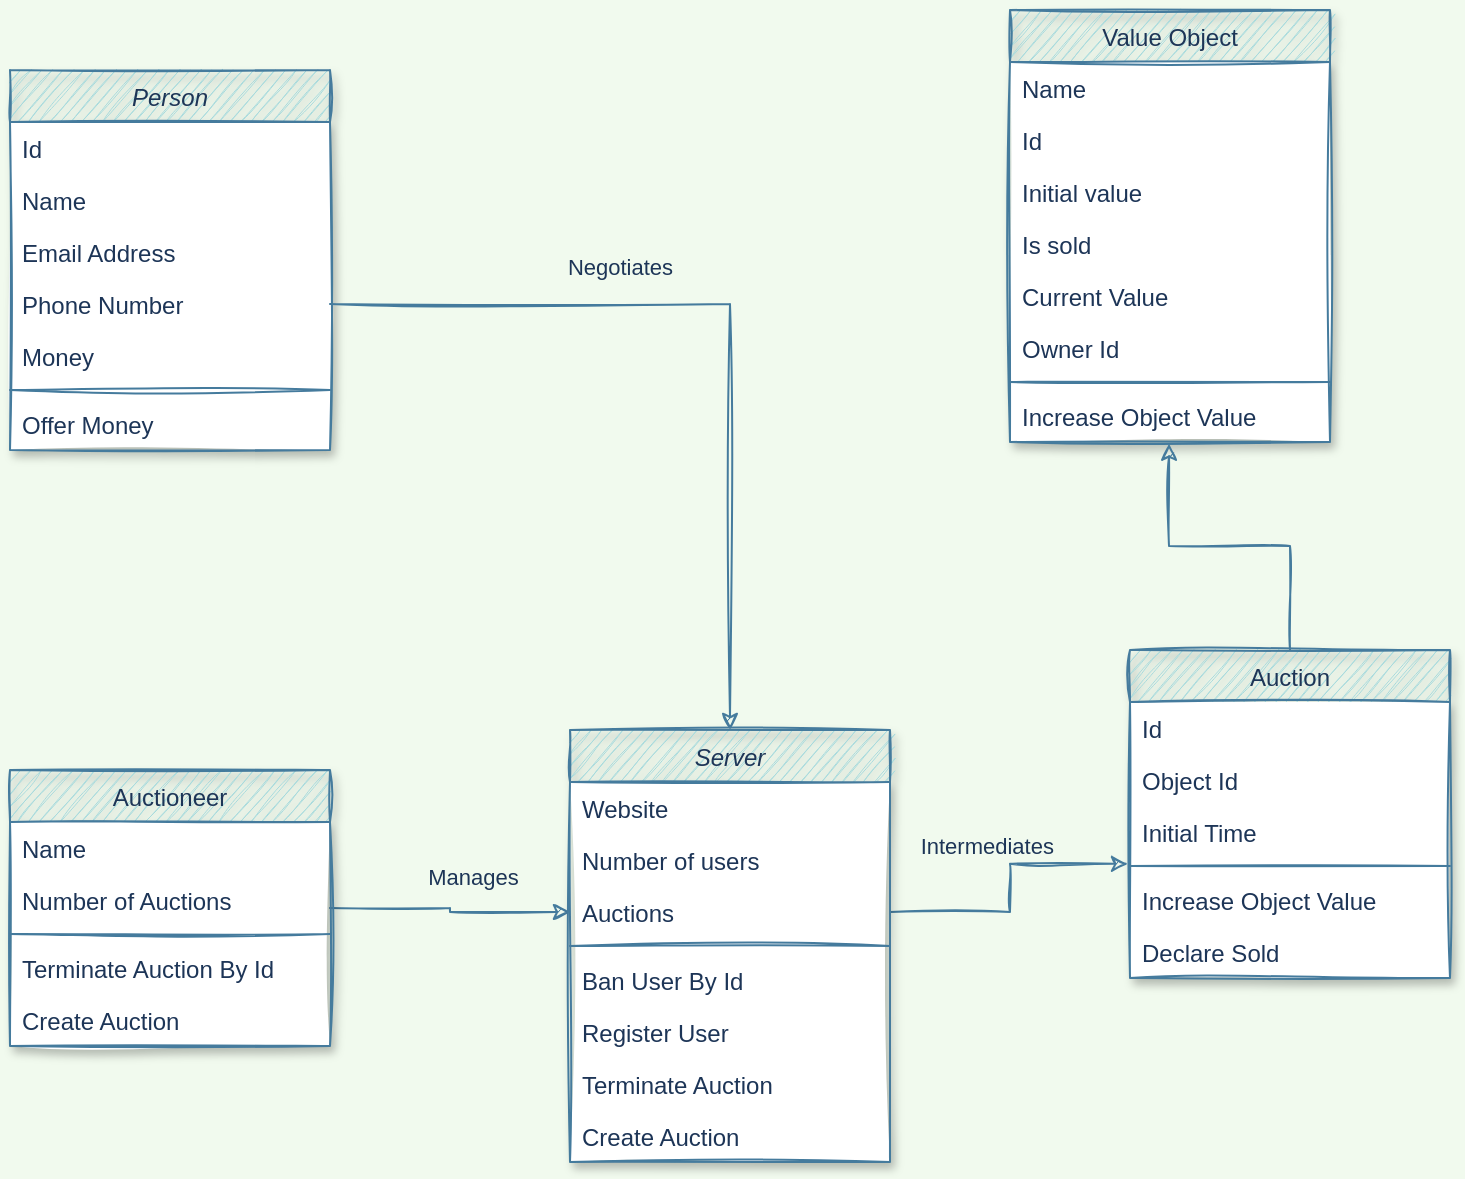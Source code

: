 <mxfile version="17.4.0" type="device"><diagram id="C5RBs43oDa-KdzZeNtuy" name="Page-1"><mxGraphModel dx="1240" dy="743" grid="1" gridSize="10" guides="1" tooltips="1" connect="1" arrows="1" fold="1" page="1" pageScale="1" pageWidth="827" pageHeight="1169" background="#F1FAEE" math="0" shadow="0"><root><mxCell id="WIyWlLk6GJQsqaUBKTNV-0"/><mxCell id="WIyWlLk6GJQsqaUBKTNV-1" parent="WIyWlLk6GJQsqaUBKTNV-0"/><mxCell id="zkfFHV4jXpPFQw0GAbJ--0" value="Person" style="swimlane;fontStyle=2;align=center;verticalAlign=top;childLayout=stackLayout;horizontal=1;startSize=26;horizontalStack=0;resizeParent=1;resizeLast=0;collapsible=1;marginBottom=0;rounded=0;shadow=1;strokeWidth=1;fillColor=#A8DADC;strokeColor=#457B9D;fontColor=#1D3557;sketch=1;labelBackgroundColor=none;labelBorderColor=none;gradientColor=none;swimlaneFillColor=default;" parent="WIyWlLk6GJQsqaUBKTNV-1" vertex="1"><mxGeometry x="80" y="70" width="160" height="190" as="geometry"><mxRectangle x="230" y="140" width="160" height="26" as="alternateBounds"/></mxGeometry></mxCell><mxCell id="GEjXoQYLut5yXxKDdx9W-2" value="Id" style="text;align=left;verticalAlign=top;spacingLeft=4;spacingRight=4;overflow=hidden;rotatable=0;points=[[0,0.5],[1,0.5]];portConstraint=eastwest;fontColor=#1D3557;sketch=1;rounded=0;labelBackgroundColor=none;labelBorderColor=none;" vertex="1" parent="zkfFHV4jXpPFQw0GAbJ--0"><mxGeometry y="26" width="160" height="26" as="geometry"/></mxCell><mxCell id="zkfFHV4jXpPFQw0GAbJ--1" value="Name" style="text;align=left;verticalAlign=top;spacingLeft=4;spacingRight=4;overflow=hidden;rotatable=0;points=[[0,0.5],[1,0.5]];portConstraint=eastwest;fontColor=#1D3557;sketch=1;rounded=0;labelBackgroundColor=none;labelBorderColor=none;" parent="zkfFHV4jXpPFQw0GAbJ--0" vertex="1"><mxGeometry y="52" width="160" height="26" as="geometry"/></mxCell><mxCell id="zkfFHV4jXpPFQw0GAbJ--3" value="Email Address" style="text;align=left;verticalAlign=top;spacingLeft=4;spacingRight=4;overflow=hidden;rotatable=0;points=[[0,0.5],[1,0.5]];portConstraint=eastwest;rounded=0;shadow=0;fontColor=#1D3557;sketch=1;labelBackgroundColor=none;labelBorderColor=none;" parent="zkfFHV4jXpPFQw0GAbJ--0" vertex="1"><mxGeometry y="78" width="160" height="26" as="geometry"/></mxCell><mxCell id="zkfFHV4jXpPFQw0GAbJ--2" value="Phone Number" style="text;align=left;verticalAlign=top;spacingLeft=4;spacingRight=4;overflow=hidden;rotatable=0;points=[[0,0.5],[1,0.5]];portConstraint=eastwest;rounded=0;shadow=0;fontColor=#1D3557;sketch=1;labelBackgroundColor=none;labelBorderColor=none;" parent="zkfFHV4jXpPFQw0GAbJ--0" vertex="1"><mxGeometry y="104" width="160" height="26" as="geometry"/></mxCell><mxCell id="GEjXoQYLut5yXxKDdx9W-0" value="Money" style="text;align=left;verticalAlign=top;spacingLeft=4;spacingRight=4;overflow=hidden;rotatable=0;points=[[0,0.5],[1,0.5]];portConstraint=eastwest;rounded=0;shadow=0;fontColor=#1D3557;sketch=1;labelBackgroundColor=none;labelBorderColor=none;" vertex="1" parent="zkfFHV4jXpPFQw0GAbJ--0"><mxGeometry y="130" width="160" height="26" as="geometry"/></mxCell><mxCell id="zkfFHV4jXpPFQw0GAbJ--4" value="" style="line;strokeWidth=1;align=left;verticalAlign=middle;spacingTop=-1;spacingLeft=3;spacingRight=3;rotatable=0;labelPosition=right;points=[];portConstraint=eastwest;fillColor=#A8DADC;strokeColor=#457B9D;fontColor=#1D3557;sketch=1;rounded=0;labelBackgroundColor=none;labelBorderColor=none;" parent="zkfFHV4jXpPFQw0GAbJ--0" vertex="1"><mxGeometry y="156" width="160" height="8" as="geometry"/></mxCell><mxCell id="zkfFHV4jXpPFQw0GAbJ--5" value="Offer Money" style="text;align=left;verticalAlign=top;spacingLeft=4;spacingRight=4;overflow=hidden;rotatable=0;points=[[0,0.5],[1,0.5]];portConstraint=eastwest;fontColor=#1D3557;sketch=1;rounded=0;labelBackgroundColor=none;labelBorderColor=none;" parent="zkfFHV4jXpPFQw0GAbJ--0" vertex="1"><mxGeometry y="164" width="160" height="26" as="geometry"/></mxCell><mxCell id="GEjXoQYLut5yXxKDdx9W-42" value="" style="edgeStyle=orthogonalEdgeStyle;rounded=0;orthogonalLoop=1;jettySize=auto;entryX=0;entryY=0.5;entryDx=0;entryDy=0;strokeColor=#457B9D;fontColor=#1D3557;sketch=1;labelBackgroundColor=none;labelBorderColor=none;" edge="1" parent="WIyWlLk6GJQsqaUBKTNV-1" source="zkfFHV4jXpPFQw0GAbJ--6" target="GEjXoQYLut5yXxKDdx9W-50"><mxGeometry relative="1" as="geometry"><mxPoint x="380" y="590" as="targetPoint"/></mxGeometry></mxCell><mxCell id="GEjXoQYLut5yXxKDdx9W-44" value="Manages&#10;" style="edgeLabel;align=center;verticalAlign=middle;resizable=0;points=[];fontColor=#1D3557;sketch=1;rounded=0;labelBackgroundColor=none;labelBorderColor=none;" vertex="1" connectable="0" parent="GEjXoQYLut5yXxKDdx9W-42"><mxGeometry x="0.203" y="-1" relative="1" as="geometry"><mxPoint y="-13" as="offset"/></mxGeometry></mxCell><mxCell id="zkfFHV4jXpPFQw0GAbJ--6" value="Auctioneer" style="swimlane;fontStyle=0;align=center;verticalAlign=top;childLayout=stackLayout;horizontal=1;startSize=26;horizontalStack=0;resizeParent=1;resizeLast=0;collapsible=1;marginBottom=0;rounded=0;shadow=1;strokeWidth=1;fillColor=#A8DADC;strokeColor=#457B9D;fontColor=#1D3557;sketch=1;labelBackgroundColor=none;labelBorderColor=none;swimlaneFillColor=default;" parent="WIyWlLk6GJQsqaUBKTNV-1" vertex="1"><mxGeometry x="80" y="420" width="160" height="138" as="geometry"><mxRectangle x="130" y="380" width="160" height="26" as="alternateBounds"/></mxGeometry></mxCell><mxCell id="GEjXoQYLut5yXxKDdx9W-46" value="Name&#10;" style="text;align=left;verticalAlign=top;spacingLeft=4;spacingRight=4;overflow=hidden;rotatable=0;points=[[0,0.5],[1,0.5]];portConstraint=eastwest;fontColor=#1D3557;sketch=1;rounded=0;labelBackgroundColor=none;labelBorderColor=none;" vertex="1" parent="zkfFHV4jXpPFQw0GAbJ--6"><mxGeometry y="26" width="160" height="26" as="geometry"/></mxCell><mxCell id="zkfFHV4jXpPFQw0GAbJ--7" value="Number of Auctions" style="text;align=left;verticalAlign=top;spacingLeft=4;spacingRight=4;overflow=hidden;rotatable=0;points=[[0,0.5],[1,0.5]];portConstraint=eastwest;fontColor=#1D3557;sketch=1;rounded=0;labelBackgroundColor=none;labelBorderColor=none;" parent="zkfFHV4jXpPFQw0GAbJ--6" vertex="1"><mxGeometry y="52" width="160" height="26" as="geometry"/></mxCell><mxCell id="zkfFHV4jXpPFQw0GAbJ--9" value="" style="line;strokeWidth=1;align=left;verticalAlign=middle;spacingTop=-1;spacingLeft=3;spacingRight=3;rotatable=0;labelPosition=right;points=[];portConstraint=eastwest;fillColor=#A8DADC;strokeColor=#457B9D;fontColor=#1D3557;sketch=1;rounded=0;labelBackgroundColor=none;labelBorderColor=none;" parent="zkfFHV4jXpPFQw0GAbJ--6" vertex="1"><mxGeometry y="78" width="160" height="8" as="geometry"/></mxCell><mxCell id="zkfFHV4jXpPFQw0GAbJ--10" value="Terminate Auction By Id" style="text;align=left;verticalAlign=top;spacingLeft=4;spacingRight=4;overflow=hidden;rotatable=0;points=[[0,0.5],[1,0.5]];portConstraint=eastwest;fontStyle=0;fontColor=#1D3557;sketch=1;rounded=0;labelBackgroundColor=none;labelBorderColor=none;" parent="zkfFHV4jXpPFQw0GAbJ--6" vertex="1"><mxGeometry y="86" width="160" height="26" as="geometry"/></mxCell><mxCell id="zkfFHV4jXpPFQw0GAbJ--11" value="Create Auction" style="text;align=left;verticalAlign=top;spacingLeft=4;spacingRight=4;overflow=hidden;rotatable=0;points=[[0,0.5],[1,0.5]];portConstraint=eastwest;fontColor=#1D3557;sketch=1;rounded=0;labelBackgroundColor=none;labelBorderColor=none;" parent="zkfFHV4jXpPFQw0GAbJ--6" vertex="1"><mxGeometry y="112" width="160" height="26" as="geometry"/></mxCell><mxCell id="zkfFHV4jXpPFQw0GAbJ--17" value="Value Object" style="swimlane;fontStyle=0;align=center;verticalAlign=top;childLayout=stackLayout;horizontal=1;startSize=26;horizontalStack=0;resizeParent=1;resizeLast=0;collapsible=1;marginBottom=0;rounded=0;shadow=1;strokeWidth=1;fillColor=#A8DADC;strokeColor=#457B9D;fontColor=#1D3557;sketch=1;labelBackgroundColor=none;labelBorderColor=none;swimlaneFillColor=default;" parent="WIyWlLk6GJQsqaUBKTNV-1" vertex="1"><mxGeometry x="580" y="40" width="160" height="216" as="geometry"><mxRectangle x="550" y="140" width="160" height="26" as="alternateBounds"/></mxGeometry></mxCell><mxCell id="zkfFHV4jXpPFQw0GAbJ--18" value="Name&#10;" style="text;align=left;verticalAlign=top;spacingLeft=4;spacingRight=4;overflow=hidden;rotatable=0;points=[[0,0.5],[1,0.5]];portConstraint=eastwest;fontColor=#1D3557;sketch=1;rounded=0;labelBackgroundColor=none;labelBorderColor=none;" parent="zkfFHV4jXpPFQw0GAbJ--17" vertex="1"><mxGeometry y="26" width="160" height="26" as="geometry"/></mxCell><mxCell id="GEjXoQYLut5yXxKDdx9W-38" value="Id&#10;" style="text;align=left;verticalAlign=top;spacingLeft=4;spacingRight=4;overflow=hidden;rotatable=0;points=[[0,0.5],[1,0.5]];portConstraint=eastwest;rounded=0;shadow=0;fontColor=#1D3557;sketch=1;labelBackgroundColor=none;labelBorderColor=none;" vertex="1" parent="zkfFHV4jXpPFQw0GAbJ--17"><mxGeometry y="52" width="160" height="26" as="geometry"/></mxCell><mxCell id="zkfFHV4jXpPFQw0GAbJ--19" value="Initial value&#10;" style="text;align=left;verticalAlign=top;spacingLeft=4;spacingRight=4;overflow=hidden;rotatable=0;points=[[0,0.5],[1,0.5]];portConstraint=eastwest;rounded=0;shadow=0;fontColor=#1D3557;sketch=1;labelBackgroundColor=none;labelBorderColor=none;" parent="zkfFHV4jXpPFQw0GAbJ--17" vertex="1"><mxGeometry y="78" width="160" height="26" as="geometry"/></mxCell><mxCell id="zkfFHV4jXpPFQw0GAbJ--20" value="Is sold&#10;" style="text;align=left;verticalAlign=top;spacingLeft=4;spacingRight=4;overflow=hidden;rotatable=0;points=[[0,0.5],[1,0.5]];portConstraint=eastwest;rounded=0;shadow=0;fontColor=#1D3557;sketch=1;labelBackgroundColor=none;labelBorderColor=none;" parent="zkfFHV4jXpPFQw0GAbJ--17" vertex="1"><mxGeometry y="104" width="160" height="26" as="geometry"/></mxCell><mxCell id="GEjXoQYLut5yXxKDdx9W-18" value="Current Value" style="text;align=left;verticalAlign=top;spacingLeft=4;spacingRight=4;overflow=hidden;rotatable=0;points=[[0,0.5],[1,0.5]];portConstraint=eastwest;rounded=0;shadow=0;fontColor=#1D3557;sketch=1;labelBackgroundColor=none;labelBorderColor=none;" vertex="1" parent="zkfFHV4jXpPFQw0GAbJ--17"><mxGeometry y="130" width="160" height="26" as="geometry"/></mxCell><mxCell id="GEjXoQYLut5yXxKDdx9W-1" value="Owner Id" style="text;align=left;verticalAlign=top;spacingLeft=4;spacingRight=4;overflow=hidden;rotatable=0;points=[[0,0.5],[1,0.5]];portConstraint=eastwest;rounded=0;shadow=0;fontColor=#1D3557;sketch=1;labelBackgroundColor=none;labelBorderColor=none;" vertex="1" parent="zkfFHV4jXpPFQw0GAbJ--17"><mxGeometry y="156" width="160" height="26" as="geometry"/></mxCell><mxCell id="zkfFHV4jXpPFQw0GAbJ--23" value="" style="line;strokeWidth=1;align=left;verticalAlign=middle;spacingTop=-1;spacingLeft=3;spacingRight=3;rotatable=0;labelPosition=right;points=[];portConstraint=eastwest;fillColor=#A8DADC;strokeColor=#457B9D;fontColor=#1D3557;sketch=1;rounded=0;labelBackgroundColor=none;labelBorderColor=none;" parent="zkfFHV4jXpPFQw0GAbJ--17" vertex="1"><mxGeometry y="182" width="160" height="8" as="geometry"/></mxCell><mxCell id="GEjXoQYLut5yXxKDdx9W-19" value="Increase Object Value" style="text;align=left;verticalAlign=top;spacingLeft=4;spacingRight=4;overflow=hidden;rotatable=0;points=[[0,0.5],[1,0.5]];portConstraint=eastwest;fontStyle=0;fontColor=#1D3557;sketch=1;rounded=0;labelBackgroundColor=none;labelBorderColor=none;" vertex="1" parent="zkfFHV4jXpPFQw0GAbJ--17"><mxGeometry y="190" width="160" height="26" as="geometry"/></mxCell><mxCell id="GEjXoQYLut5yXxKDdx9W-21" value="" style="edgeStyle=orthogonalEdgeStyle;rounded=0;orthogonalLoop=1;jettySize=auto;entryX=0.5;entryY=0;entryDx=0;entryDy=0;strokeColor=#457B9D;fontColor=#1D3557;sketch=1;labelBackgroundColor=none;labelBorderColor=none;" edge="1" parent="WIyWlLk6GJQsqaUBKTNV-1" source="zkfFHV4jXpPFQw0GAbJ--2" target="GEjXoQYLut5yXxKDdx9W-47"><mxGeometry relative="1" as="geometry"/></mxCell><mxCell id="GEjXoQYLut5yXxKDdx9W-22" value="Negotiates&#10;" style="edgeLabel;align=center;verticalAlign=middle;resizable=0;points=[];fontColor=#1D3557;sketch=1;rounded=0;labelBackgroundColor=none;labelBorderColor=none;" vertex="1" connectable="0" parent="GEjXoQYLut5yXxKDdx9W-21"><mxGeometry x="-0.298" y="-5" relative="1" as="geometry"><mxPoint y="-18" as="offset"/></mxGeometry></mxCell><mxCell id="GEjXoQYLut5yXxKDdx9W-40" value="" style="edgeStyle=orthogonalEdgeStyle;rounded=0;orthogonalLoop=1;jettySize=auto;entryX=0.497;entryY=1.032;entryDx=0;entryDy=0;entryPerimeter=0;strokeColor=#457B9D;fontColor=#1D3557;sketch=1;labelBackgroundColor=none;labelBorderColor=none;" edge="1" parent="WIyWlLk6GJQsqaUBKTNV-1" source="GEjXoQYLut5yXxKDdx9W-33" target="GEjXoQYLut5yXxKDdx9W-19"><mxGeometry relative="1" as="geometry"/></mxCell><mxCell id="GEjXoQYLut5yXxKDdx9W-33" value="Auction&#10;" style="swimlane;fontStyle=0;align=center;verticalAlign=top;childLayout=stackLayout;horizontal=1;startSize=26;horizontalStack=0;resizeParent=1;resizeLast=0;collapsible=1;marginBottom=0;rounded=0;shadow=1;strokeWidth=1;fillColor=#A8DADC;strokeColor=#457B9D;fontColor=#1D3557;sketch=1;labelBackgroundColor=none;labelBorderColor=none;swimlaneFillColor=default;" vertex="1" parent="WIyWlLk6GJQsqaUBKTNV-1"><mxGeometry x="640" y="360" width="160" height="164" as="geometry"><mxRectangle x="130" y="380" width="160" height="26" as="alternateBounds"/></mxGeometry></mxCell><mxCell id="GEjXoQYLut5yXxKDdx9W-73" value="Id" style="text;align=left;verticalAlign=top;spacingLeft=4;spacingRight=4;overflow=hidden;rotatable=0;points=[[0,0.5],[1,0.5]];portConstraint=eastwest;fontColor=#1D3557;sketch=1;rounded=0;labelBackgroundColor=none;labelBorderColor=none;" vertex="1" parent="GEjXoQYLut5yXxKDdx9W-33"><mxGeometry y="26" width="160" height="26" as="geometry"/></mxCell><mxCell id="GEjXoQYLut5yXxKDdx9W-34" value="Object Id&#10;" style="text;align=left;verticalAlign=top;spacingLeft=4;spacingRight=4;overflow=hidden;rotatable=0;points=[[0,0.5],[1,0.5]];portConstraint=eastwest;fontColor=#1D3557;sketch=1;rounded=0;labelBackgroundColor=none;labelBorderColor=none;" vertex="1" parent="GEjXoQYLut5yXxKDdx9W-33"><mxGeometry y="52" width="160" height="26" as="geometry"/></mxCell><mxCell id="GEjXoQYLut5yXxKDdx9W-45" value="Initial Time" style="text;align=left;verticalAlign=top;spacingLeft=4;spacingRight=4;overflow=hidden;rotatable=0;points=[[0,0.5],[1,0.5]];portConstraint=eastwest;fontColor=#1D3557;sketch=1;rounded=0;labelBackgroundColor=none;labelBorderColor=none;" vertex="1" parent="GEjXoQYLut5yXxKDdx9W-33"><mxGeometry y="78" width="160" height="26" as="geometry"/></mxCell><mxCell id="GEjXoQYLut5yXxKDdx9W-35" value="" style="line;strokeWidth=1;align=left;verticalAlign=middle;spacingTop=-1;spacingLeft=3;spacingRight=3;rotatable=0;labelPosition=right;points=[];portConstraint=eastwest;fillColor=#A8DADC;strokeColor=#457B9D;fontColor=#1D3557;sketch=1;rounded=0;labelBackgroundColor=none;labelBorderColor=none;" vertex="1" parent="GEjXoQYLut5yXxKDdx9W-33"><mxGeometry y="104" width="160" height="8" as="geometry"/></mxCell><mxCell id="GEjXoQYLut5yXxKDdx9W-36" value="Increase Object Value" style="text;align=left;verticalAlign=top;spacingLeft=4;spacingRight=4;overflow=hidden;rotatable=0;points=[[0,0.5],[1,0.5]];portConstraint=eastwest;fontStyle=0;fontColor=#1D3557;sketch=1;rounded=0;labelBackgroundColor=none;labelBorderColor=none;" vertex="1" parent="GEjXoQYLut5yXxKDdx9W-33"><mxGeometry y="112" width="160" height="26" as="geometry"/></mxCell><mxCell id="GEjXoQYLut5yXxKDdx9W-37" value="Declare Sold" style="text;align=left;verticalAlign=top;spacingLeft=4;spacingRight=4;overflow=hidden;rotatable=0;points=[[0,0.5],[1,0.5]];portConstraint=eastwest;fontColor=#1D3557;sketch=1;rounded=0;labelBackgroundColor=none;labelBorderColor=none;" vertex="1" parent="GEjXoQYLut5yXxKDdx9W-33"><mxGeometry y="138" width="160" height="26" as="geometry"/></mxCell><mxCell id="GEjXoQYLut5yXxKDdx9W-57" value="" style="edgeStyle=orthogonalEdgeStyle;rounded=0;orthogonalLoop=1;jettySize=auto;entryX=-0.006;entryY=1.113;entryDx=0;entryDy=0;entryPerimeter=0;strokeColor=#457B9D;fontColor=#1D3557;sketch=1;labelBackgroundColor=none;labelBorderColor=none;" edge="1" parent="WIyWlLk6GJQsqaUBKTNV-1" source="GEjXoQYLut5yXxKDdx9W-50" target="GEjXoQYLut5yXxKDdx9W-45"><mxGeometry relative="1" as="geometry"/></mxCell><mxCell id="GEjXoQYLut5yXxKDdx9W-62" value="Intermediates&#10;" style="edgeLabel;align=center;verticalAlign=middle;resizable=0;points=[];fontColor=#1D3557;sketch=1;rounded=0;labelBackgroundColor=none;labelBorderColor=none;" vertex="1" connectable="0" parent="GEjXoQYLut5yXxKDdx9W-57"><mxGeometry x="0.42" y="-2" relative="1" as="geometry"><mxPoint x="-29" y="-5" as="offset"/></mxGeometry></mxCell><mxCell id="GEjXoQYLut5yXxKDdx9W-47" value="Server" style="swimlane;fontStyle=2;align=center;verticalAlign=top;childLayout=stackLayout;horizontal=1;startSize=26;horizontalStack=0;resizeParent=1;resizeLast=0;collapsible=1;marginBottom=0;rounded=0;shadow=1;strokeWidth=1;fillColor=#A8DADC;strokeColor=#457B9D;fontColor=#1D3557;sketch=1;labelBackgroundColor=none;labelBorderColor=none;swimlaneFillColor=default;" vertex="1" parent="WIyWlLk6GJQsqaUBKTNV-1"><mxGeometry x="360" y="400" width="160" height="216" as="geometry"><mxRectangle x="230" y="140" width="160" height="26" as="alternateBounds"/></mxGeometry></mxCell><mxCell id="GEjXoQYLut5yXxKDdx9W-48" value="Website&#10;" style="text;align=left;verticalAlign=top;spacingLeft=4;spacingRight=4;overflow=hidden;rotatable=0;points=[[0,0.5],[1,0.5]];portConstraint=eastwest;fontColor=#1D3557;sketch=1;rounded=0;labelBackgroundColor=none;labelBorderColor=none;" vertex="1" parent="GEjXoQYLut5yXxKDdx9W-47"><mxGeometry y="26" width="160" height="26" as="geometry"/></mxCell><mxCell id="GEjXoQYLut5yXxKDdx9W-49" value="Number of users&#10;" style="text;align=left;verticalAlign=top;spacingLeft=4;spacingRight=4;overflow=hidden;rotatable=0;points=[[0,0.5],[1,0.5]];portConstraint=eastwest;fontColor=#1D3557;sketch=1;rounded=0;labelBackgroundColor=none;labelBorderColor=none;" vertex="1" parent="GEjXoQYLut5yXxKDdx9W-47"><mxGeometry y="52" width="160" height="26" as="geometry"/></mxCell><mxCell id="GEjXoQYLut5yXxKDdx9W-50" value="Auctions" style="text;align=left;verticalAlign=top;spacingLeft=4;spacingRight=4;overflow=hidden;rotatable=0;points=[[0,0.5],[1,0.5]];portConstraint=eastwest;rounded=0;shadow=0;fontColor=#1D3557;sketch=1;labelBackgroundColor=none;labelBorderColor=none;" vertex="1" parent="GEjXoQYLut5yXxKDdx9W-47"><mxGeometry y="78" width="160" height="26" as="geometry"/></mxCell><mxCell id="GEjXoQYLut5yXxKDdx9W-53" value="" style="line;strokeWidth=1;align=left;verticalAlign=middle;spacingTop=-1;spacingLeft=3;spacingRight=3;rotatable=0;labelPosition=right;points=[];portConstraint=eastwest;fillColor=#A8DADC;strokeColor=#457B9D;fontColor=#1D3557;sketch=1;rounded=0;labelBackgroundColor=none;labelBorderColor=none;" vertex="1" parent="GEjXoQYLut5yXxKDdx9W-47"><mxGeometry y="104" width="160" height="8" as="geometry"/></mxCell><mxCell id="GEjXoQYLut5yXxKDdx9W-54" value="Ban User By Id&#10;" style="text;align=left;verticalAlign=top;spacingLeft=4;spacingRight=4;overflow=hidden;rotatable=0;points=[[0,0.5],[1,0.5]];portConstraint=eastwest;fontColor=#1D3557;sketch=1;rounded=0;labelBackgroundColor=none;labelBorderColor=none;" vertex="1" parent="GEjXoQYLut5yXxKDdx9W-47"><mxGeometry y="112" width="160" height="26" as="geometry"/></mxCell><mxCell id="GEjXoQYLut5yXxKDdx9W-58" value="Register User" style="text;align=left;verticalAlign=top;spacingLeft=4;spacingRight=4;overflow=hidden;rotatable=0;points=[[0,0.5],[1,0.5]];portConstraint=eastwest;fontColor=#1D3557;sketch=1;rounded=0;labelBackgroundColor=none;labelBorderColor=none;" vertex="1" parent="GEjXoQYLut5yXxKDdx9W-47"><mxGeometry y="138" width="160" height="26" as="geometry"/></mxCell><mxCell id="GEjXoQYLut5yXxKDdx9W-59" value="Terminate Auction" style="text;align=left;verticalAlign=top;spacingLeft=4;spacingRight=4;overflow=hidden;rotatable=0;points=[[0,0.5],[1,0.5]];portConstraint=eastwest;fontStyle=0;fontColor=#1D3557;sketch=1;rounded=0;labelBackgroundColor=none;labelBorderColor=none;" vertex="1" parent="GEjXoQYLut5yXxKDdx9W-47"><mxGeometry y="164" width="160" height="26" as="geometry"/></mxCell><mxCell id="GEjXoQYLut5yXxKDdx9W-60" value="Create Auction" style="text;align=left;verticalAlign=top;spacingLeft=4;spacingRight=4;overflow=hidden;rotatable=0;points=[[0,0.5],[1,0.5]];portConstraint=eastwest;fontColor=#1D3557;sketch=1;rounded=0;labelBackgroundColor=none;labelBorderColor=none;" vertex="1" parent="GEjXoQYLut5yXxKDdx9W-47"><mxGeometry y="190" width="160" height="26" as="geometry"/></mxCell></root></mxGraphModel></diagram></mxfile>